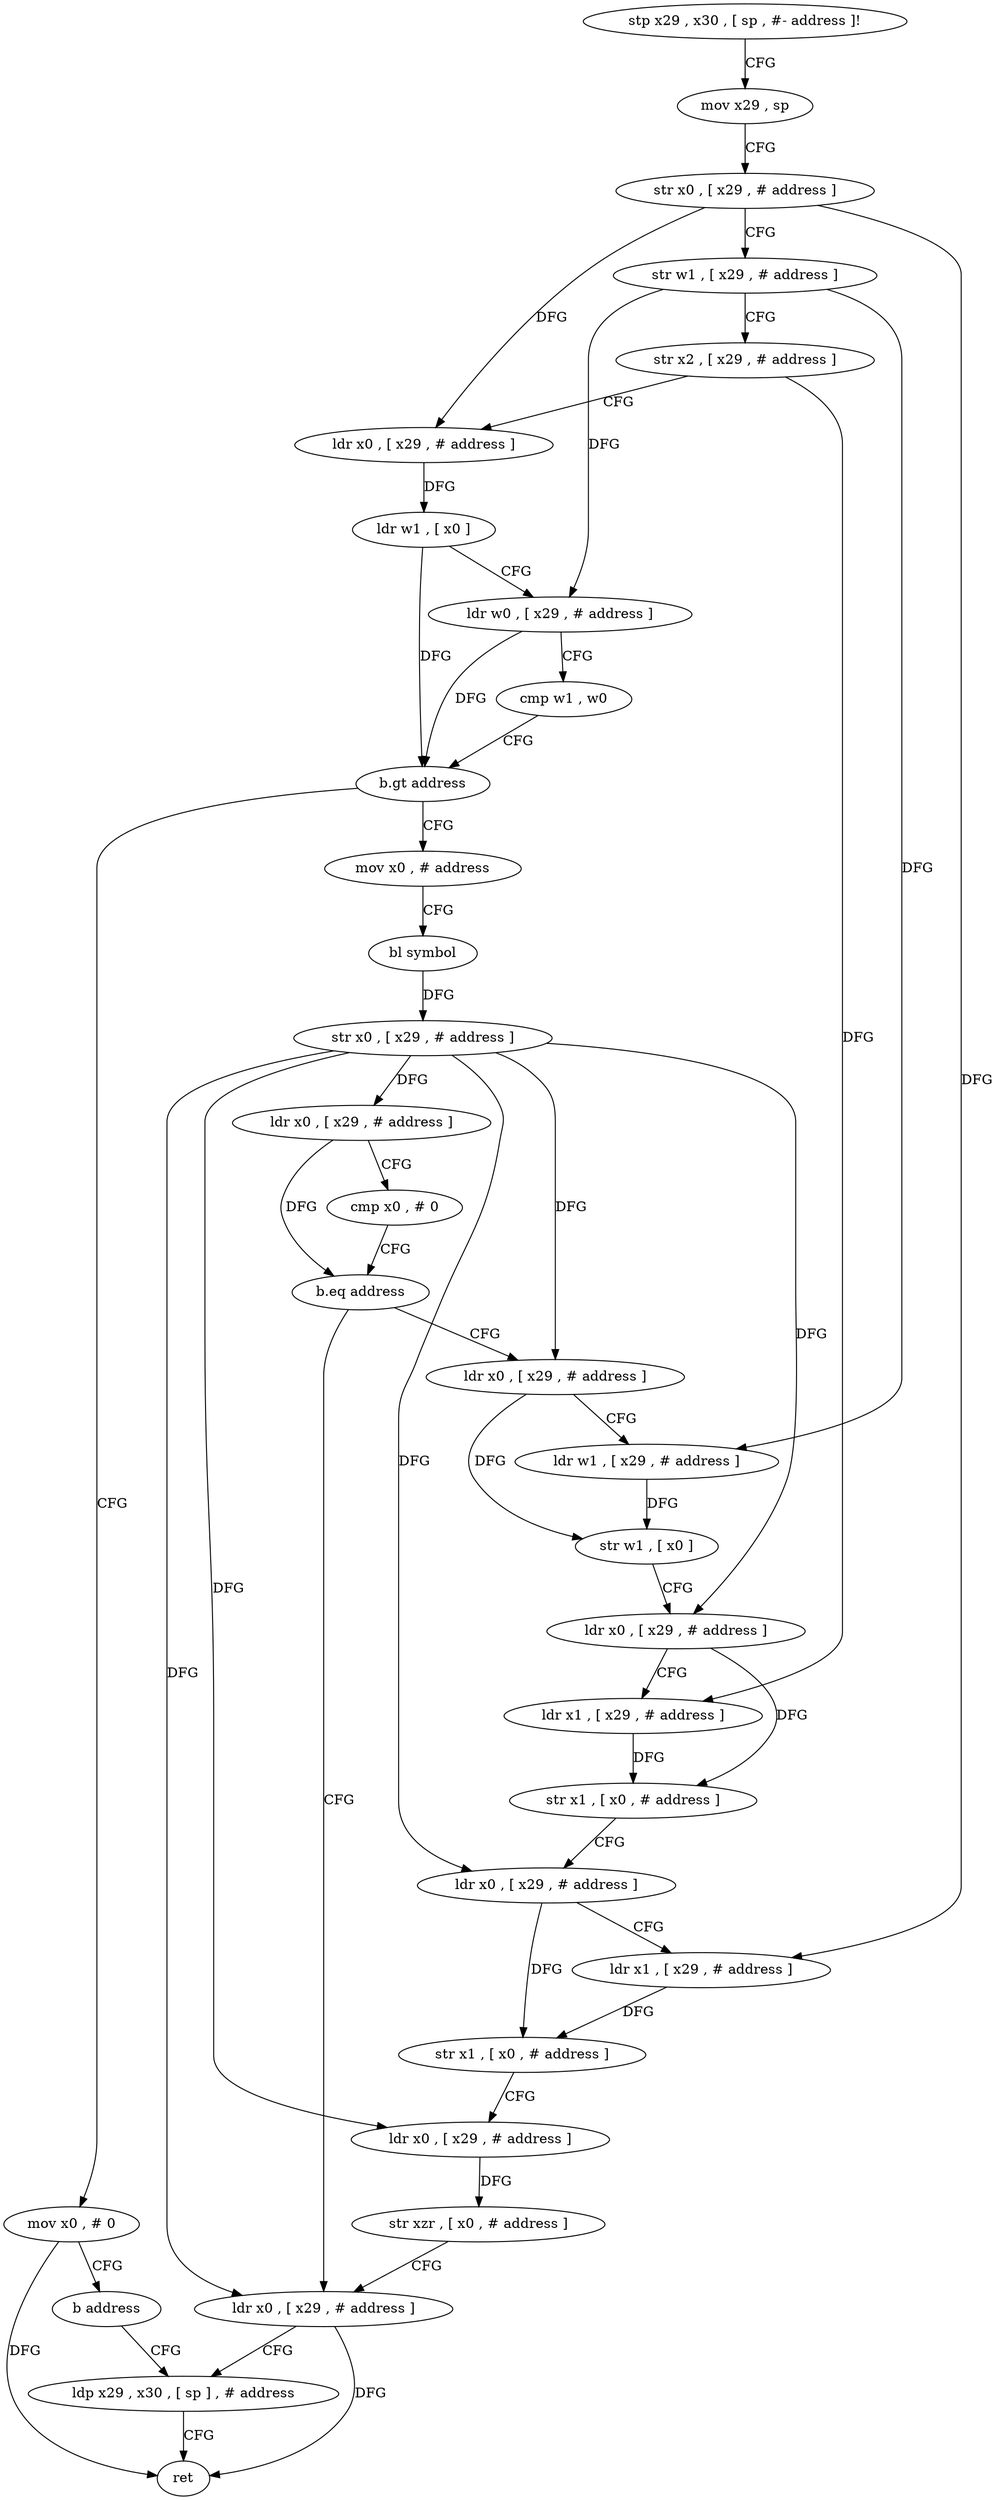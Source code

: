 digraph "func" {
"79580" [label = "stp x29 , x30 , [ sp , #- address ]!" ]
"79584" [label = "mov x29 , sp" ]
"79588" [label = "str x0 , [ x29 , # address ]" ]
"79592" [label = "str w1 , [ x29 , # address ]" ]
"79596" [label = "str x2 , [ x29 , # address ]" ]
"79600" [label = "ldr x0 , [ x29 , # address ]" ]
"79604" [label = "ldr w1 , [ x0 ]" ]
"79608" [label = "ldr w0 , [ x29 , # address ]" ]
"79612" [label = "cmp w1 , w0" ]
"79616" [label = "b.gt address" ]
"79628" [label = "mov x0 , # address" ]
"79620" [label = "mov x0 , # 0" ]
"79632" [label = "bl symbol" ]
"79636" [label = "str x0 , [ x29 , # address ]" ]
"79640" [label = "ldr x0 , [ x29 , # address ]" ]
"79644" [label = "cmp x0 , # 0" ]
"79648" [label = "b.eq address" ]
"79696" [label = "ldr x0 , [ x29 , # address ]" ]
"79652" [label = "ldr x0 , [ x29 , # address ]" ]
"79624" [label = "b address" ]
"79700" [label = "ldp x29 , x30 , [ sp ] , # address" ]
"79656" [label = "ldr w1 , [ x29 , # address ]" ]
"79660" [label = "str w1 , [ x0 ]" ]
"79664" [label = "ldr x0 , [ x29 , # address ]" ]
"79668" [label = "ldr x1 , [ x29 , # address ]" ]
"79672" [label = "str x1 , [ x0 , # address ]" ]
"79676" [label = "ldr x0 , [ x29 , # address ]" ]
"79680" [label = "ldr x1 , [ x29 , # address ]" ]
"79684" [label = "str x1 , [ x0 , # address ]" ]
"79688" [label = "ldr x0 , [ x29 , # address ]" ]
"79692" [label = "str xzr , [ x0 , # address ]" ]
"79704" [label = "ret" ]
"79580" -> "79584" [ label = "CFG" ]
"79584" -> "79588" [ label = "CFG" ]
"79588" -> "79592" [ label = "CFG" ]
"79588" -> "79600" [ label = "DFG" ]
"79588" -> "79680" [ label = "DFG" ]
"79592" -> "79596" [ label = "CFG" ]
"79592" -> "79608" [ label = "DFG" ]
"79592" -> "79656" [ label = "DFG" ]
"79596" -> "79600" [ label = "CFG" ]
"79596" -> "79668" [ label = "DFG" ]
"79600" -> "79604" [ label = "DFG" ]
"79604" -> "79608" [ label = "CFG" ]
"79604" -> "79616" [ label = "DFG" ]
"79608" -> "79612" [ label = "CFG" ]
"79608" -> "79616" [ label = "DFG" ]
"79612" -> "79616" [ label = "CFG" ]
"79616" -> "79628" [ label = "CFG" ]
"79616" -> "79620" [ label = "CFG" ]
"79628" -> "79632" [ label = "CFG" ]
"79620" -> "79624" [ label = "CFG" ]
"79620" -> "79704" [ label = "DFG" ]
"79632" -> "79636" [ label = "DFG" ]
"79636" -> "79640" [ label = "DFG" ]
"79636" -> "79696" [ label = "DFG" ]
"79636" -> "79652" [ label = "DFG" ]
"79636" -> "79664" [ label = "DFG" ]
"79636" -> "79676" [ label = "DFG" ]
"79636" -> "79688" [ label = "DFG" ]
"79640" -> "79644" [ label = "CFG" ]
"79640" -> "79648" [ label = "DFG" ]
"79644" -> "79648" [ label = "CFG" ]
"79648" -> "79696" [ label = "CFG" ]
"79648" -> "79652" [ label = "CFG" ]
"79696" -> "79700" [ label = "CFG" ]
"79696" -> "79704" [ label = "DFG" ]
"79652" -> "79656" [ label = "CFG" ]
"79652" -> "79660" [ label = "DFG" ]
"79624" -> "79700" [ label = "CFG" ]
"79700" -> "79704" [ label = "CFG" ]
"79656" -> "79660" [ label = "DFG" ]
"79660" -> "79664" [ label = "CFG" ]
"79664" -> "79668" [ label = "CFG" ]
"79664" -> "79672" [ label = "DFG" ]
"79668" -> "79672" [ label = "DFG" ]
"79672" -> "79676" [ label = "CFG" ]
"79676" -> "79680" [ label = "CFG" ]
"79676" -> "79684" [ label = "DFG" ]
"79680" -> "79684" [ label = "DFG" ]
"79684" -> "79688" [ label = "CFG" ]
"79688" -> "79692" [ label = "DFG" ]
"79692" -> "79696" [ label = "CFG" ]
}
